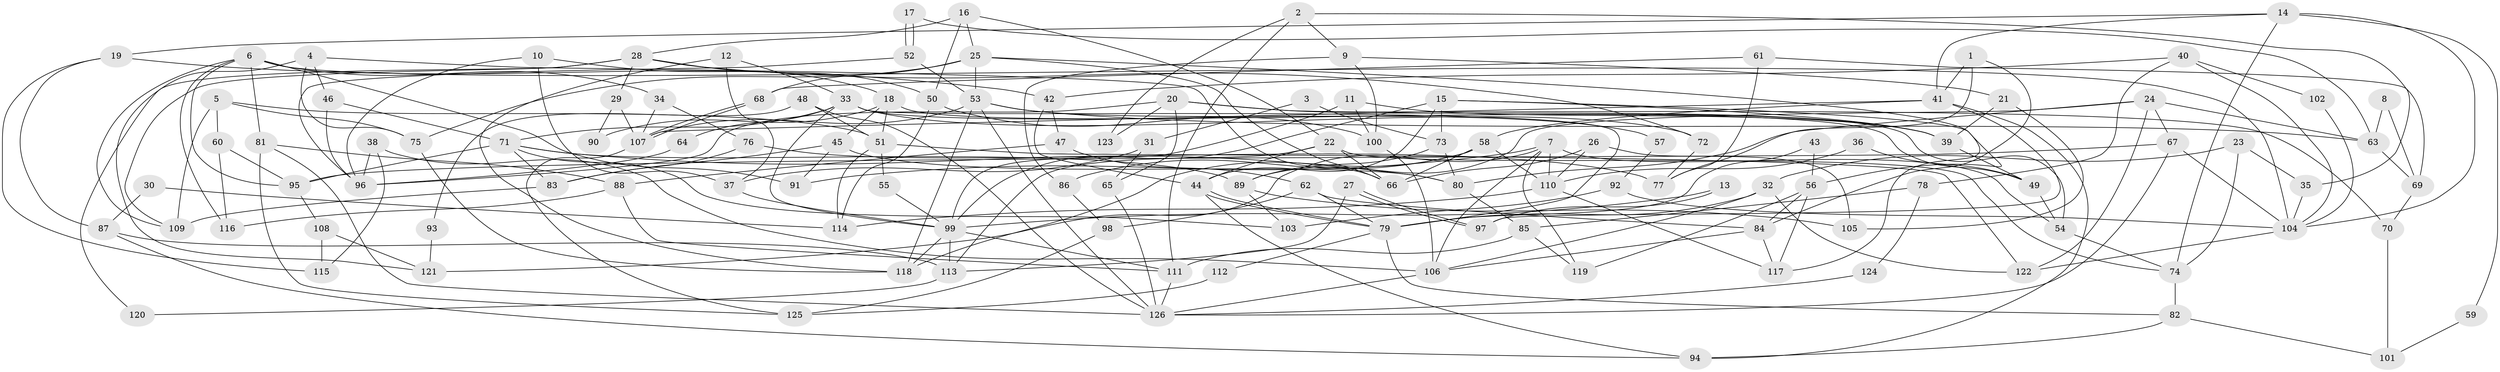 // coarse degree distribution, {5: 0.17073170731707318, 4: 0.1951219512195122, 6: 0.13414634146341464, 9: 0.04878048780487805, 2: 0.08536585365853659, 3: 0.23170731707317074, 8: 0.036585365853658534, 7: 0.04878048780487805, 10: 0.024390243902439025, 13: 0.012195121951219513, 12: 0.012195121951219513}
// Generated by graph-tools (version 1.1) at 2025/41/03/06/25 10:41:58]
// undirected, 126 vertices, 252 edges
graph export_dot {
graph [start="1"]
  node [color=gray90,style=filled];
  1;
  2;
  3;
  4;
  5;
  6;
  7;
  8;
  9;
  10;
  11;
  12;
  13;
  14;
  15;
  16;
  17;
  18;
  19;
  20;
  21;
  22;
  23;
  24;
  25;
  26;
  27;
  28;
  29;
  30;
  31;
  32;
  33;
  34;
  35;
  36;
  37;
  38;
  39;
  40;
  41;
  42;
  43;
  44;
  45;
  46;
  47;
  48;
  49;
  50;
  51;
  52;
  53;
  54;
  55;
  56;
  57;
  58;
  59;
  60;
  61;
  62;
  63;
  64;
  65;
  66;
  67;
  68;
  69;
  70;
  71;
  72;
  73;
  74;
  75;
  76;
  77;
  78;
  79;
  80;
  81;
  82;
  83;
  84;
  85;
  86;
  87;
  88;
  89;
  90;
  91;
  92;
  93;
  94;
  95;
  96;
  97;
  98;
  99;
  100;
  101;
  102;
  103;
  104;
  105;
  106;
  107;
  108;
  109;
  110;
  111;
  112;
  113;
  114;
  115;
  116;
  117;
  118;
  119;
  120;
  121;
  122;
  123;
  124;
  125;
  126;
  1 -- 41;
  1 -- 84;
  1 -- 77;
  2 -- 9;
  2 -- 111;
  2 -- 35;
  2 -- 123;
  3 -- 31;
  3 -- 73;
  4 -- 46;
  4 -- 75;
  4 -- 66;
  4 -- 121;
  5 -- 109;
  5 -- 75;
  5 -- 51;
  5 -- 60;
  6 -- 95;
  6 -- 116;
  6 -- 34;
  6 -- 81;
  6 -- 91;
  6 -- 104;
  6 -- 109;
  7 -- 106;
  7 -- 91;
  7 -- 54;
  7 -- 110;
  7 -- 119;
  7 -- 121;
  8 -- 69;
  8 -- 63;
  9 -- 86;
  9 -- 21;
  9 -- 100;
  10 -- 37;
  10 -- 96;
  10 -- 18;
  11 -- 39;
  11 -- 100;
  11 -- 99;
  12 -- 33;
  12 -- 118;
  12 -- 37;
  13 -- 99;
  13 -- 97;
  14 -- 74;
  14 -- 19;
  14 -- 41;
  14 -- 59;
  14 -- 104;
  15 -- 117;
  15 -- 99;
  15 -- 39;
  15 -- 44;
  15 -- 73;
  16 -- 50;
  16 -- 25;
  16 -- 22;
  16 -- 28;
  17 -- 52;
  17 -- 52;
  17 -- 63;
  18 -- 54;
  18 -- 45;
  18 -- 51;
  18 -- 90;
  19 -- 42;
  19 -- 87;
  19 -- 115;
  20 -- 39;
  20 -- 96;
  20 -- 65;
  20 -- 70;
  20 -- 123;
  21 -- 105;
  21 -- 39;
  22 -- 44;
  22 -- 66;
  22 -- 74;
  22 -- 113;
  23 -- 35;
  23 -- 74;
  23 -- 32;
  24 -- 122;
  24 -- 80;
  24 -- 63;
  24 -- 67;
  24 -- 89;
  25 -- 66;
  25 -- 53;
  25 -- 56;
  25 -- 68;
  25 -- 75;
  26 -- 110;
  26 -- 66;
  26 -- 105;
  27 -- 113;
  27 -- 97;
  27 -- 97;
  28 -- 109;
  28 -- 29;
  28 -- 50;
  28 -- 72;
  28 -- 120;
  29 -- 107;
  29 -- 90;
  30 -- 114;
  30 -- 87;
  31 -- 37;
  31 -- 65;
  32 -- 122;
  32 -- 79;
  32 -- 106;
  33 -- 99;
  33 -- 79;
  33 -- 49;
  33 -- 64;
  33 -- 71;
  33 -- 72;
  34 -- 76;
  34 -- 107;
  35 -- 104;
  36 -- 110;
  36 -- 49;
  37 -- 99;
  38 -- 115;
  38 -- 106;
  38 -- 96;
  39 -- 49;
  40 -- 104;
  40 -- 42;
  40 -- 78;
  40 -- 102;
  41 -- 107;
  41 -- 58;
  41 -- 94;
  41 -- 97;
  42 -- 47;
  42 -- 44;
  43 -- 56;
  43 -- 79;
  44 -- 79;
  44 -- 79;
  44 -- 94;
  45 -- 80;
  45 -- 83;
  45 -- 91;
  46 -- 71;
  46 -- 96;
  47 -- 88;
  47 -- 62;
  48 -- 51;
  48 -- 126;
  48 -- 93;
  49 -- 54;
  50 -- 114;
  50 -- 100;
  51 -- 55;
  51 -- 114;
  51 -- 122;
  52 -- 53;
  52 -- 96;
  53 -- 107;
  53 -- 126;
  53 -- 57;
  53 -- 63;
  53 -- 118;
  54 -- 74;
  55 -- 99;
  56 -- 117;
  56 -- 84;
  56 -- 119;
  57 -- 92;
  58 -- 66;
  58 -- 86;
  58 -- 110;
  58 -- 118;
  59 -- 101;
  60 -- 95;
  60 -- 116;
  61 -- 77;
  61 -- 68;
  61 -- 69;
  62 -- 79;
  62 -- 84;
  62 -- 98;
  63 -- 69;
  64 -- 96;
  65 -- 126;
  67 -- 104;
  67 -- 95;
  67 -- 126;
  68 -- 107;
  68 -- 107;
  69 -- 70;
  70 -- 101;
  71 -- 89;
  71 -- 80;
  71 -- 83;
  71 -- 95;
  71 -- 103;
  72 -- 77;
  73 -- 80;
  73 -- 89;
  74 -- 82;
  75 -- 118;
  76 -- 77;
  76 -- 83;
  78 -- 85;
  78 -- 124;
  79 -- 82;
  79 -- 112;
  80 -- 85;
  81 -- 126;
  81 -- 88;
  81 -- 125;
  82 -- 94;
  82 -- 101;
  83 -- 109;
  84 -- 106;
  84 -- 117;
  85 -- 119;
  85 -- 111;
  86 -- 98;
  87 -- 94;
  87 -- 113;
  88 -- 111;
  88 -- 116;
  89 -- 103;
  89 -- 105;
  92 -- 104;
  92 -- 103;
  93 -- 121;
  95 -- 108;
  98 -- 125;
  99 -- 118;
  99 -- 111;
  99 -- 113;
  100 -- 106;
  102 -- 104;
  104 -- 122;
  106 -- 126;
  107 -- 125;
  108 -- 121;
  108 -- 115;
  110 -- 114;
  110 -- 117;
  111 -- 126;
  112 -- 125;
  113 -- 120;
  124 -- 126;
}
